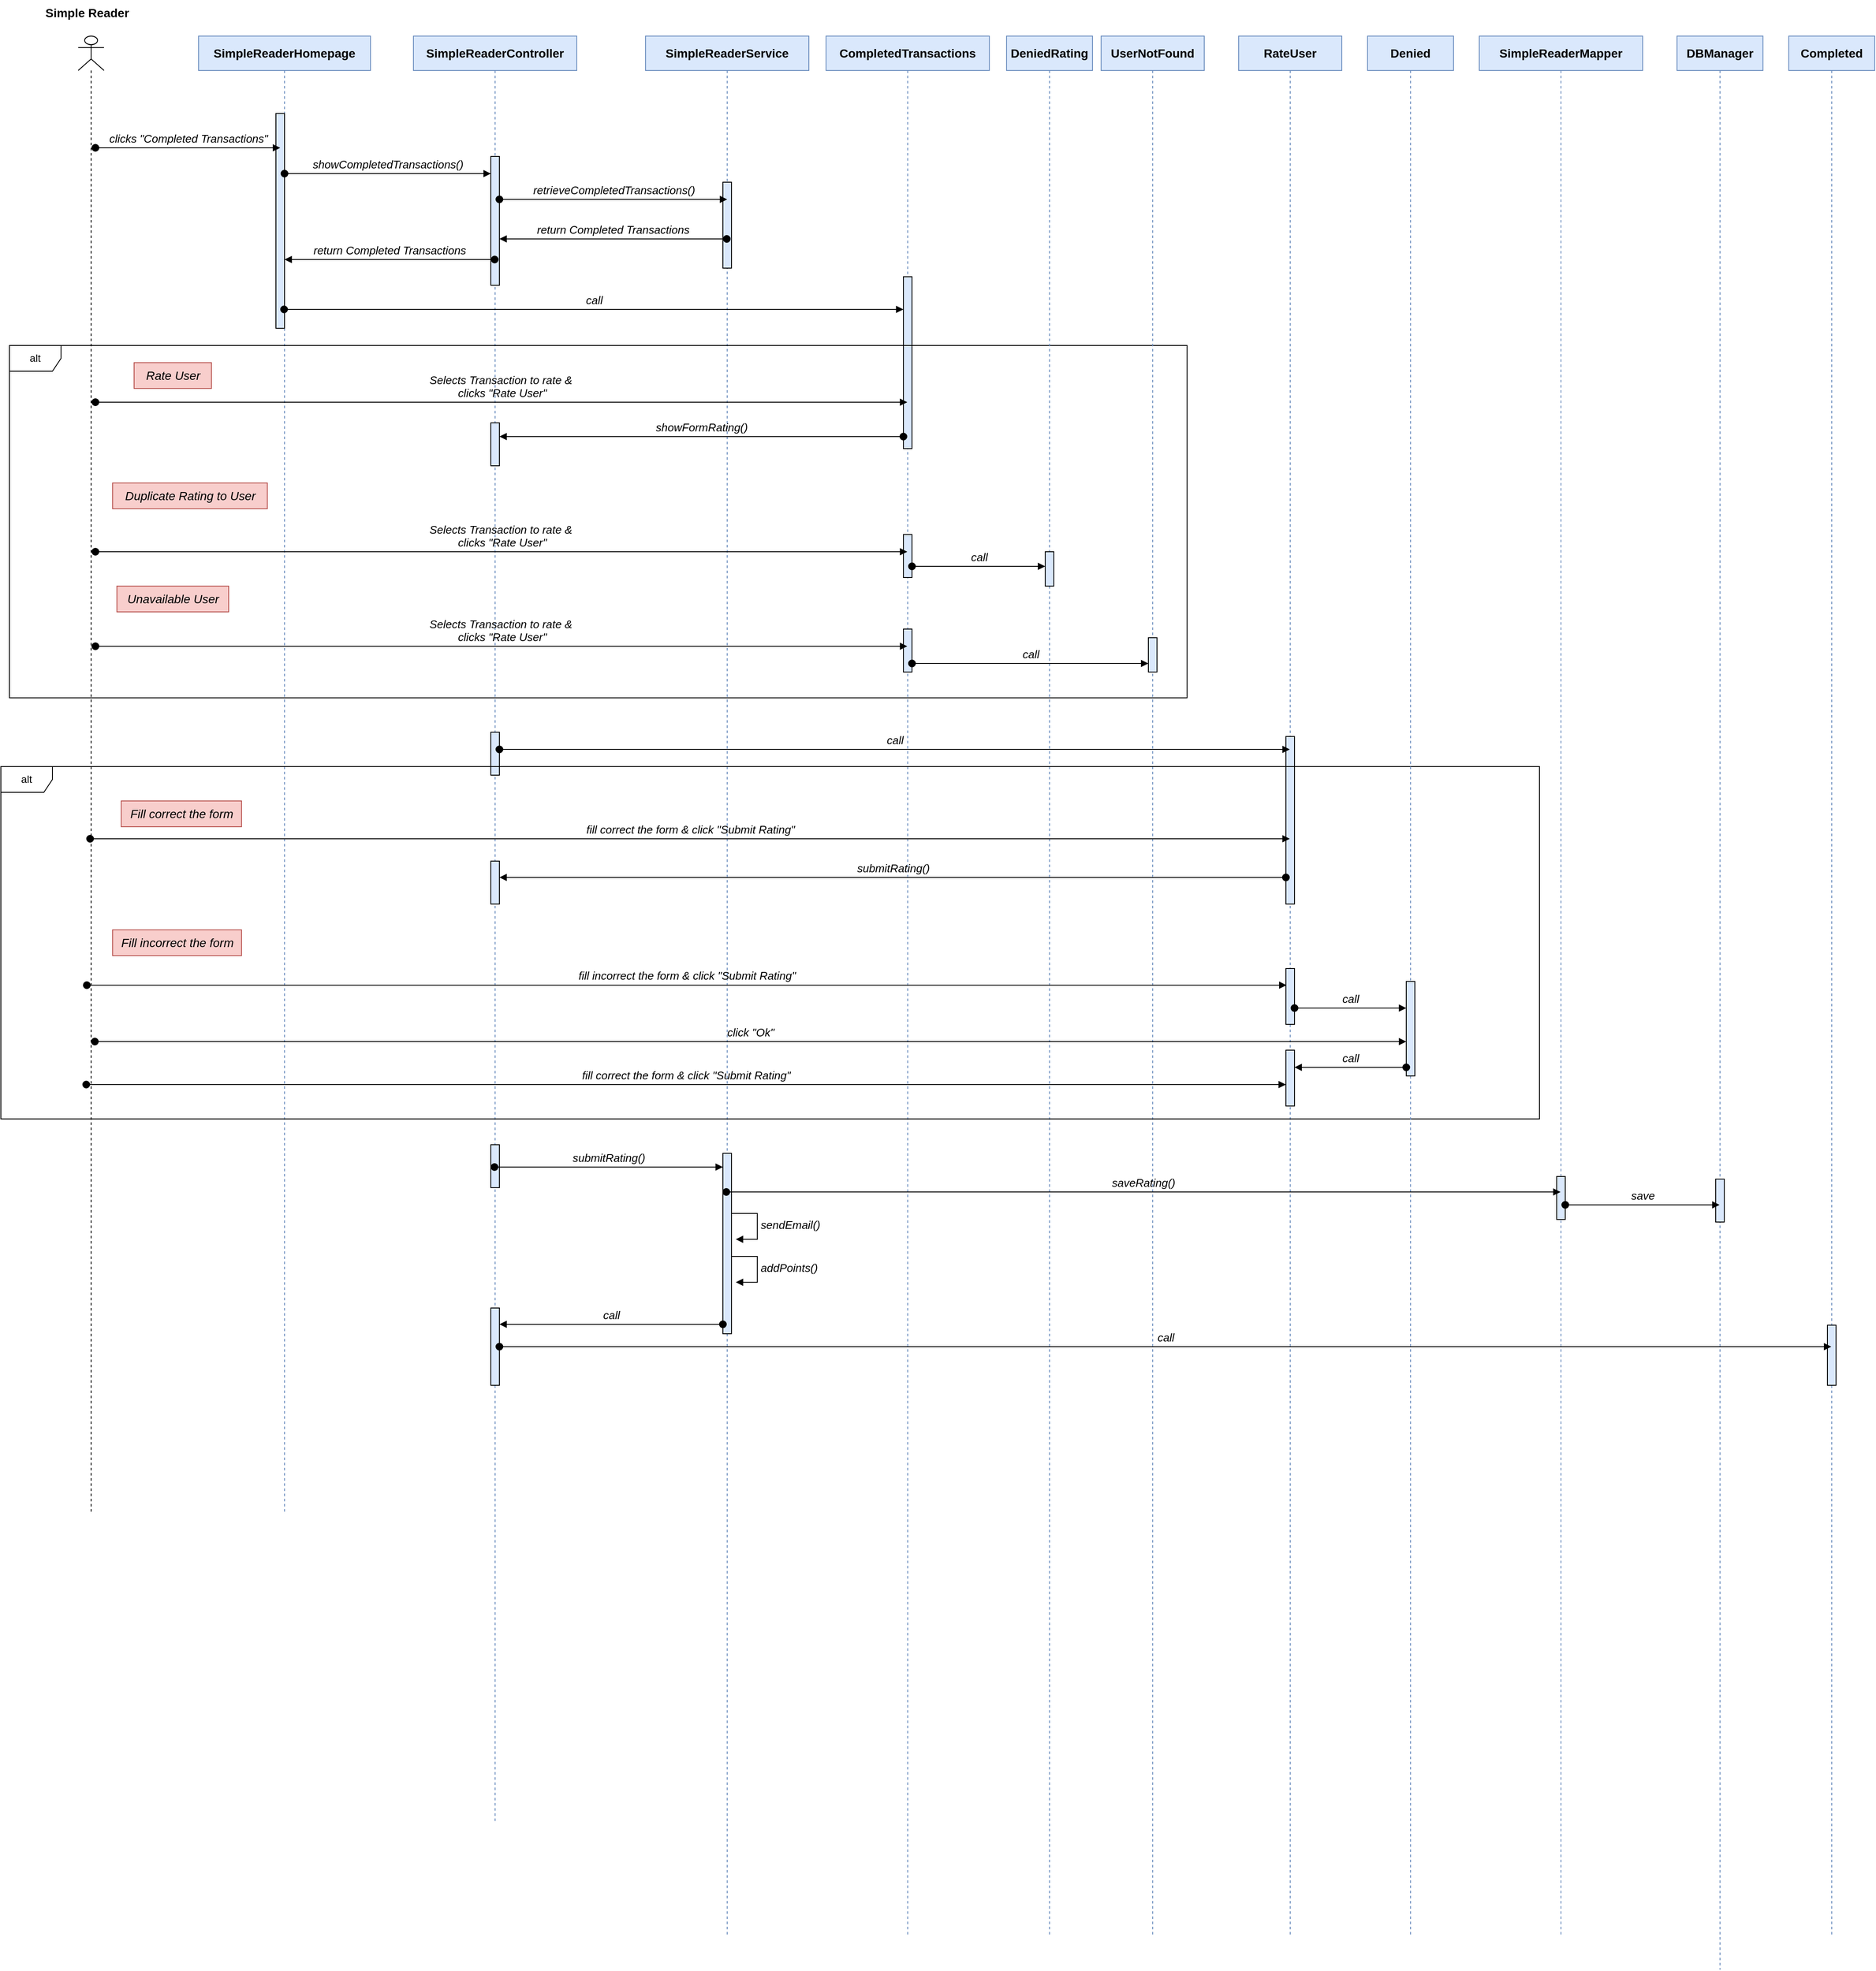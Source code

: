 <mxfile version="27.0.1">
  <diagram name="Page-1" id="gdk5aPpvohi60svLRi7g">
    <mxGraphModel dx="3494" dy="1987" grid="1" gridSize="10" guides="1" tooltips="1" connect="1" arrows="1" fold="1" page="1" pageScale="1" pageWidth="850" pageHeight="1100" math="0" shadow="0">
      <root>
        <mxCell id="0" />
        <mxCell id="1" parent="0" />
        <mxCell id="RrkPj0W30C4GCfY4QQFr-2" value="" style="shape=umlLifeline;perimeter=lifelinePerimeter;whiteSpace=wrap;html=1;container=1;dropTarget=0;collapsible=0;recursiveResize=0;outlineConnect=0;portConstraint=eastwest;newEdgeStyle={&quot;curved&quot;:0,&quot;rounded&quot;:0};participant=umlActor;" parent="1" vertex="1">
          <mxGeometry x="-830" y="-40" width="30" height="1720" as="geometry" />
        </mxCell>
        <mxCell id="RrkPj0W30C4GCfY4QQFr-3" value="SimpleReaderHomepage" style="shape=umlLifeline;perimeter=lifelinePerimeter;whiteSpace=wrap;html=1;container=1;dropTarget=0;collapsible=0;recursiveResize=0;outlineConnect=0;portConstraint=eastwest;newEdgeStyle={&quot;curved&quot;:0,&quot;rounded&quot;:0};fontSize=14;fontStyle=1;fillColor=#dae8fc;strokeColor=#6c8ebf;" parent="1" vertex="1">
          <mxGeometry x="-690" y="-40" width="200" height="1720" as="geometry" />
        </mxCell>
        <mxCell id="RrkPj0W30C4GCfY4QQFr-4" value="" style="html=1;points=[[0,0,0,0,5],[0,1,0,0,-5],[1,0,0,0,5],[1,1,0,0,-5]];perimeter=orthogonalPerimeter;outlineConnect=0;targetShapes=umlLifeline;portConstraint=eastwest;newEdgeStyle={&quot;curved&quot;:0,&quot;rounded&quot;:0};strokeColor=#000000;fillColor=#dae8fc;" parent="RrkPj0W30C4GCfY4QQFr-3" vertex="1">
          <mxGeometry x="90" y="90" width="10" height="250" as="geometry" />
        </mxCell>
        <mxCell id="RrkPj0W30C4GCfY4QQFr-5" value="SimpleReaderController" style="shape=umlLifeline;perimeter=lifelinePerimeter;whiteSpace=wrap;html=1;container=1;dropTarget=0;collapsible=0;recursiveResize=0;outlineConnect=0;portConstraint=eastwest;newEdgeStyle={&quot;curved&quot;:0,&quot;rounded&quot;:0};fontSize=14;fontStyle=1;fillColor=#dae8fc;strokeColor=#6c8ebf;" parent="1" vertex="1">
          <mxGeometry x="-440" y="-40" width="190" height="2080" as="geometry" />
        </mxCell>
        <mxCell id="RrkPj0W30C4GCfY4QQFr-6" value="" style="html=1;points=[[0,0,0,0,5],[0,1,0,0,-5],[1,0,0,0,5],[1,1,0,0,-5]];perimeter=orthogonalPerimeter;outlineConnect=0;targetShapes=umlLifeline;portConstraint=eastwest;newEdgeStyle={&quot;curved&quot;:0,&quot;rounded&quot;:0};strokeColor=#000000;fillColor=#dae8fc;" parent="RrkPj0W30C4GCfY4QQFr-5" vertex="1">
          <mxGeometry x="90" y="140" width="10" height="150" as="geometry" />
        </mxCell>
        <mxCell id="RrkPj0W30C4GCfY4QQFr-27" value="" style="html=1;points=[[0,0,0,0,5],[0,1,0,0,-5],[1,0,0,0,5],[1,1,0,0,-5]];perimeter=orthogonalPerimeter;outlineConnect=0;targetShapes=umlLifeline;portConstraint=eastwest;newEdgeStyle={&quot;curved&quot;:0,&quot;rounded&quot;:0};strokeColor=#000000;fillColor=#dae8fc;" parent="RrkPj0W30C4GCfY4QQFr-5" vertex="1">
          <mxGeometry x="90" y="450" width="10" height="50" as="geometry" />
        </mxCell>
        <mxCell id="RrkPj0W30C4GCfY4QQFr-43" value="" style="html=1;points=[[0,0,0,0,5],[0,1,0,0,-5],[1,0,0,0,5],[1,1,0,0,-5]];perimeter=orthogonalPerimeter;outlineConnect=0;targetShapes=umlLifeline;portConstraint=eastwest;newEdgeStyle={&quot;curved&quot;:0,&quot;rounded&quot;:0};strokeColor=#000000;fillColor=#dae8fc;" parent="RrkPj0W30C4GCfY4QQFr-5" vertex="1">
          <mxGeometry x="90" y="810" width="10" height="50" as="geometry" />
        </mxCell>
        <mxCell id="RrkPj0W30C4GCfY4QQFr-50" value="" style="html=1;points=[[0,0,0,0,5],[0,1,0,0,-5],[1,0,0,0,5],[1,1,0,0,-5]];perimeter=orthogonalPerimeter;outlineConnect=0;targetShapes=umlLifeline;portConstraint=eastwest;newEdgeStyle={&quot;curved&quot;:0,&quot;rounded&quot;:0};strokeColor=#000000;fillColor=#dae8fc;" parent="RrkPj0W30C4GCfY4QQFr-5" vertex="1">
          <mxGeometry x="90" y="960" width="10" height="50" as="geometry" />
        </mxCell>
        <mxCell id="RrkPj0W30C4GCfY4QQFr-65" value="" style="html=1;points=[[0,0,0,0,5],[0,1,0,0,-5],[1,0,0,0,5],[1,1,0,0,-5]];perimeter=orthogonalPerimeter;outlineConnect=0;targetShapes=umlLifeline;portConstraint=eastwest;newEdgeStyle={&quot;curved&quot;:0,&quot;rounded&quot;:0};strokeColor=#000000;fillColor=#dae8fc;" parent="RrkPj0W30C4GCfY4QQFr-5" vertex="1">
          <mxGeometry x="90" y="1290" width="10" height="50" as="geometry" />
        </mxCell>
        <mxCell id="RrkPj0W30C4GCfY4QQFr-81" value="" style="html=1;points=[[0,0,0,0,5],[0,1,0,0,-5],[1,0,0,0,5],[1,1,0,0,-5]];perimeter=orthogonalPerimeter;outlineConnect=0;targetShapes=umlLifeline;portConstraint=eastwest;newEdgeStyle={&quot;curved&quot;:0,&quot;rounded&quot;:0};strokeColor=#000000;fillColor=#dae8fc;" parent="RrkPj0W30C4GCfY4QQFr-5" vertex="1">
          <mxGeometry x="90" y="1480" width="10" height="90" as="geometry" />
        </mxCell>
        <mxCell id="RrkPj0W30C4GCfY4QQFr-9" value="clicks &quot;Completed Transactions&quot;" style="html=1;verticalAlign=bottom;startArrow=oval;startFill=1;endArrow=block;startSize=8;curved=0;rounded=0;fontSize=13;fontStyle=2;labelBackgroundColor=none;" parent="1" edge="1">
          <mxGeometry width="60" relative="1" as="geometry">
            <mxPoint x="-810" y="90" as="sourcePoint" />
            <mxPoint x="-595" y="90" as="targetPoint" />
          </mxGeometry>
        </mxCell>
        <mxCell id="RrkPj0W30C4GCfY4QQFr-10" value="showCompletedTransactions()" style="html=1;verticalAlign=bottom;startArrow=oval;startFill=1;endArrow=block;startSize=8;curved=0;rounded=0;fontSize=13;fontStyle=2;labelBackgroundColor=none;" parent="1" edge="1">
          <mxGeometry width="60" relative="1" as="geometry">
            <mxPoint x="-590" y="120" as="sourcePoint" />
            <mxPoint x="-350" y="120" as="targetPoint" />
          </mxGeometry>
        </mxCell>
        <mxCell id="RrkPj0W30C4GCfY4QQFr-11" value="SimpleReaderService" style="shape=umlLifeline;perimeter=lifelinePerimeter;whiteSpace=wrap;html=1;container=1;dropTarget=0;collapsible=0;recursiveResize=0;outlineConnect=0;portConstraint=eastwest;newEdgeStyle={&quot;curved&quot;:0,&quot;rounded&quot;:0};fontSize=14;fontStyle=1;fillColor=#dae8fc;strokeColor=#6c8ebf;" parent="1" vertex="1">
          <mxGeometry x="-170" y="-40" width="190" height="2210" as="geometry" />
        </mxCell>
        <mxCell id="RrkPj0W30C4GCfY4QQFr-12" value="" style="html=1;points=[[0,0,0,0,5],[0,1,0,0,-5],[1,0,0,0,5],[1,1,0,0,-5]];perimeter=orthogonalPerimeter;outlineConnect=0;targetShapes=umlLifeline;portConstraint=eastwest;newEdgeStyle={&quot;curved&quot;:0,&quot;rounded&quot;:0};strokeColor=#000000;fillColor=#dae8fc;" parent="RrkPj0W30C4GCfY4QQFr-11" vertex="1">
          <mxGeometry x="90" y="170" width="10" height="100" as="geometry" />
        </mxCell>
        <mxCell id="RrkPj0W30C4GCfY4QQFr-67" value="" style="html=1;points=[[0,0,0,0,5],[0,1,0,0,-5],[1,0,0,0,5],[1,1,0,0,-5]];perimeter=orthogonalPerimeter;outlineConnect=0;targetShapes=umlLifeline;portConstraint=eastwest;newEdgeStyle={&quot;curved&quot;:0,&quot;rounded&quot;:0};strokeColor=#000000;fillColor=#dae8fc;" parent="RrkPj0W30C4GCfY4QQFr-11" vertex="1">
          <mxGeometry x="90" y="1300" width="10" height="210" as="geometry" />
        </mxCell>
        <mxCell id="RrkPj0W30C4GCfY4QQFr-14" value="retrieveCompletedTransactions()" style="html=1;verticalAlign=bottom;startArrow=oval;startFill=1;endArrow=block;startSize=8;curved=0;rounded=0;fontSize=13;fontStyle=2;labelBackgroundColor=none;" parent="1" edge="1">
          <mxGeometry width="60" relative="1" as="geometry">
            <mxPoint x="-340" y="150" as="sourcePoint" />
            <mxPoint x="-75" y="150" as="targetPoint" />
          </mxGeometry>
        </mxCell>
        <mxCell id="RrkPj0W30C4GCfY4QQFr-15" value="Simple Reader" style="text;html=1;align=center;verticalAlign=middle;resizable=0;points=[];autosize=1;strokeColor=none;fillColor=none;fontSize=14;fontStyle=1" parent="1" vertex="1">
          <mxGeometry x="-880" y="-82" width="120" height="30" as="geometry" />
        </mxCell>
        <mxCell id="RrkPj0W30C4GCfY4QQFr-16" value="return Completed Transactions" style="html=1;verticalAlign=bottom;startArrow=oval;startFill=1;endArrow=block;startSize=8;curved=0;rounded=0;fontSize=13;fontStyle=2;labelBackgroundColor=none;" parent="1" edge="1">
          <mxGeometry width="60" relative="1" as="geometry">
            <mxPoint x="-75.5" y="196" as="sourcePoint" />
            <mxPoint x="-340" y="196" as="targetPoint" />
          </mxGeometry>
        </mxCell>
        <mxCell id="RrkPj0W30C4GCfY4QQFr-17" value="return Completed Transactions" style="html=1;verticalAlign=bottom;startArrow=oval;startFill=1;endArrow=block;startSize=8;curved=0;rounded=0;fontSize=13;fontStyle=2;labelBackgroundColor=none;" parent="1" target="RrkPj0W30C4GCfY4QQFr-4" edge="1">
          <mxGeometry width="60" relative="1" as="geometry">
            <mxPoint x="-345.5" y="220" as="sourcePoint" />
            <mxPoint x="-610" y="220" as="targetPoint" />
          </mxGeometry>
        </mxCell>
        <mxCell id="RrkPj0W30C4GCfY4QQFr-18" value="CompletedTransactions" style="shape=umlLifeline;perimeter=lifelinePerimeter;whiteSpace=wrap;html=1;container=1;dropTarget=0;collapsible=0;recursiveResize=0;outlineConnect=0;portConstraint=eastwest;newEdgeStyle={&quot;curved&quot;:0,&quot;rounded&quot;:0};fontSize=14;fontStyle=1;fillColor=#dae8fc;strokeColor=#6c8ebf;" parent="1" vertex="1">
          <mxGeometry x="40" y="-40" width="190" height="2210" as="geometry" />
        </mxCell>
        <mxCell id="RrkPj0W30C4GCfY4QQFr-19" value="" style="html=1;points=[[0,0,0,0,5],[0,1,0,0,-5],[1,0,0,0,5],[1,1,0,0,-5]];perimeter=orthogonalPerimeter;outlineConnect=0;targetShapes=umlLifeline;portConstraint=eastwest;newEdgeStyle={&quot;curved&quot;:0,&quot;rounded&quot;:0};strokeColor=#000000;fillColor=#dae8fc;" parent="RrkPj0W30C4GCfY4QQFr-18" vertex="1">
          <mxGeometry x="90" y="280" width="10" height="200" as="geometry" />
        </mxCell>
        <mxCell id="RrkPj0W30C4GCfY4QQFr-30" value="" style="html=1;points=[[0,0,0,0,5],[0,1,0,0,-5],[1,0,0,0,5],[1,1,0,0,-5]];perimeter=orthogonalPerimeter;outlineConnect=0;targetShapes=umlLifeline;portConstraint=eastwest;newEdgeStyle={&quot;curved&quot;:0,&quot;rounded&quot;:0};strokeColor=#000000;fillColor=#dae8fc;" parent="RrkPj0W30C4GCfY4QQFr-18" vertex="1">
          <mxGeometry x="90" y="580" width="10" height="50" as="geometry" />
        </mxCell>
        <mxCell id="RrkPj0W30C4GCfY4QQFr-35" value="" style="html=1;points=[[0,0,0,0,5],[0,1,0,0,-5],[1,0,0,0,5],[1,1,0,0,-5]];perimeter=orthogonalPerimeter;outlineConnect=0;targetShapes=umlLifeline;portConstraint=eastwest;newEdgeStyle={&quot;curved&quot;:0,&quot;rounded&quot;:0};strokeColor=#000000;fillColor=#dae8fc;" parent="RrkPj0W30C4GCfY4QQFr-18" vertex="1">
          <mxGeometry x="90" y="690" width="10" height="50" as="geometry" />
        </mxCell>
        <mxCell id="RrkPj0W30C4GCfY4QQFr-21" value="call" style="html=1;verticalAlign=bottom;startArrow=oval;startFill=1;endArrow=block;startSize=8;curved=0;rounded=0;fontSize=13;fontStyle=2;labelBackgroundColor=none;" parent="1" edge="1">
          <mxGeometry width="60" relative="1" as="geometry">
            <mxPoint x="-590.5" y="278" as="sourcePoint" />
            <mxPoint x="130" y="278" as="targetPoint" />
          </mxGeometry>
        </mxCell>
        <mxCell id="RrkPj0W30C4GCfY4QQFr-22" value="Selects Transaction to rate &amp;amp;&amp;nbsp;&lt;div&gt;clicks &quot;Rate User&quot;&lt;/div&gt;" style="html=1;verticalAlign=bottom;startArrow=oval;startFill=1;endArrow=block;startSize=8;curved=0;rounded=0;fontSize=13;fontStyle=2;labelBackgroundColor=none;" parent="1" edge="1">
          <mxGeometry width="60" relative="1" as="geometry">
            <mxPoint x="-810" y="386" as="sourcePoint" />
            <mxPoint x="134.5" y="386" as="targetPoint" />
          </mxGeometry>
        </mxCell>
        <mxCell id="RrkPj0W30C4GCfY4QQFr-23" value="alt" style="shape=umlFrame;whiteSpace=wrap;html=1;pointerEvents=0;" parent="1" vertex="1">
          <mxGeometry x="-910" y="320" width="1370" height="410" as="geometry" />
        </mxCell>
        <mxCell id="RrkPj0W30C4GCfY4QQFr-24" value="Rate User" style="text;html=1;align=center;verticalAlign=middle;resizable=0;points=[];autosize=1;fontSize=14;fontStyle=2;fillColor=#f8cecc;strokeColor=#b85450;" parent="1" vertex="1">
          <mxGeometry x="-765" y="340" width="90" height="30" as="geometry" />
        </mxCell>
        <mxCell id="RrkPj0W30C4GCfY4QQFr-25" value="Duplicate Rating to User" style="text;html=1;align=center;verticalAlign=middle;resizable=0;points=[];autosize=1;fontSize=14;fontStyle=2;fillColor=#f8cecc;strokeColor=#b85450;" parent="1" vertex="1">
          <mxGeometry x="-790" y="480" width="180" height="30" as="geometry" />
        </mxCell>
        <mxCell id="RrkPj0W30C4GCfY4QQFr-26" value="Unavailable User" style="text;html=1;align=center;verticalAlign=middle;resizable=0;points=[];autosize=1;fontSize=14;fontStyle=2;fillColor=#f8cecc;strokeColor=#b85450;" parent="1" vertex="1">
          <mxGeometry x="-785" y="600" width="130" height="30" as="geometry" />
        </mxCell>
        <mxCell id="RrkPj0W30C4GCfY4QQFr-28" value="showFormRating()" style="html=1;verticalAlign=bottom;startArrow=oval;startFill=1;endArrow=block;startSize=8;curved=0;rounded=0;fontSize=13;fontStyle=2;labelBackgroundColor=none;" parent="1" target="RrkPj0W30C4GCfY4QQFr-27" edge="1">
          <mxGeometry width="60" relative="1" as="geometry">
            <mxPoint x="130.0" y="426" as="sourcePoint" />
            <mxPoint x="-585" y="426" as="targetPoint" />
          </mxGeometry>
        </mxCell>
        <mxCell id="RrkPj0W30C4GCfY4QQFr-29" value="Selects Transaction to rate &amp;amp;&amp;nbsp;&lt;div&gt;clicks &quot;Rate User&quot;&lt;/div&gt;" style="html=1;verticalAlign=bottom;startArrow=oval;startFill=1;endArrow=block;startSize=8;curved=0;rounded=0;fontSize=13;fontStyle=2;labelBackgroundColor=none;" parent="1" edge="1">
          <mxGeometry width="60" relative="1" as="geometry">
            <mxPoint x="-810" y="560" as="sourcePoint" />
            <mxPoint x="134.5" y="560" as="targetPoint" />
          </mxGeometry>
        </mxCell>
        <mxCell id="RrkPj0W30C4GCfY4QQFr-31" value="DeniedRating" style="shape=umlLifeline;perimeter=lifelinePerimeter;whiteSpace=wrap;html=1;container=1;dropTarget=0;collapsible=0;recursiveResize=0;outlineConnect=0;portConstraint=eastwest;newEdgeStyle={&quot;curved&quot;:0,&quot;rounded&quot;:0};fontSize=14;fontStyle=1;fillColor=#dae8fc;strokeColor=#6c8ebf;" parent="1" vertex="1">
          <mxGeometry x="250" y="-40" width="100" height="2210" as="geometry" />
        </mxCell>
        <mxCell id="RrkPj0W30C4GCfY4QQFr-32" value="" style="html=1;points=[[0,0,0,0,5],[0,1,0,0,-5],[1,0,0,0,5],[1,1,0,0,-5]];perimeter=orthogonalPerimeter;outlineConnect=0;targetShapes=umlLifeline;portConstraint=eastwest;newEdgeStyle={&quot;curved&quot;:0,&quot;rounded&quot;:0};strokeColor=#000000;fillColor=#dae8fc;" parent="RrkPj0W30C4GCfY4QQFr-31" vertex="1">
          <mxGeometry x="45" y="600" width="10" height="40" as="geometry" />
        </mxCell>
        <mxCell id="RrkPj0W30C4GCfY4QQFr-34" value="call" style="html=1;verticalAlign=bottom;startArrow=oval;startFill=1;endArrow=block;startSize=8;curved=0;rounded=0;fontSize=13;fontStyle=2;labelBackgroundColor=none;" parent="1" target="RrkPj0W30C4GCfY4QQFr-32" edge="1">
          <mxGeometry width="60" relative="1" as="geometry">
            <mxPoint x="140" y="577" as="sourcePoint" />
            <mxPoint x="290" y="577" as="targetPoint" />
          </mxGeometry>
        </mxCell>
        <mxCell id="RrkPj0W30C4GCfY4QQFr-37" value="Selects Transaction to rate &amp;amp;&amp;nbsp;&lt;div&gt;clicks &quot;Rate User&quot;&lt;/div&gt;" style="html=1;verticalAlign=bottom;startArrow=oval;startFill=1;endArrow=block;startSize=8;curved=0;rounded=0;fontSize=13;fontStyle=2;labelBackgroundColor=none;" parent="1" edge="1">
          <mxGeometry width="60" relative="1" as="geometry">
            <mxPoint x="-810" y="670" as="sourcePoint" />
            <mxPoint x="134.5" y="670" as="targetPoint" />
          </mxGeometry>
        </mxCell>
        <mxCell id="RrkPj0W30C4GCfY4QQFr-38" value="call" style="html=1;verticalAlign=bottom;startArrow=oval;startFill=1;endArrow=block;startSize=8;curved=0;rounded=0;fontSize=13;fontStyle=2;labelBackgroundColor=none;" parent="1" target="RrkPj0W30C4GCfY4QQFr-39" edge="1">
          <mxGeometry width="60" relative="1" as="geometry">
            <mxPoint x="140" y="690" as="sourcePoint" />
            <mxPoint x="290" y="690" as="targetPoint" />
          </mxGeometry>
        </mxCell>
        <mxCell id="RrkPj0W30C4GCfY4QQFr-40" value="UserNotFound" style="shape=umlLifeline;perimeter=lifelinePerimeter;whiteSpace=wrap;html=1;container=1;dropTarget=0;collapsible=0;recursiveResize=0;outlineConnect=0;portConstraint=eastwest;newEdgeStyle={&quot;curved&quot;:0,&quot;rounded&quot;:0};fontSize=14;fontStyle=1;fillColor=#dae8fc;strokeColor=#6c8ebf;" parent="1" vertex="1">
          <mxGeometry x="360" y="-40" width="120" height="2210" as="geometry" />
        </mxCell>
        <mxCell id="RrkPj0W30C4GCfY4QQFr-39" value="" style="html=1;points=[[0,0,0,0,5],[0,1,0,0,-5],[1,0,0,0,5],[1,1,0,0,-5]];perimeter=orthogonalPerimeter;outlineConnect=0;targetShapes=umlLifeline;portConstraint=eastwest;newEdgeStyle={&quot;curved&quot;:0,&quot;rounded&quot;:0};strokeColor=#000000;fillColor=#dae8fc;" parent="RrkPj0W30C4GCfY4QQFr-40" vertex="1">
          <mxGeometry x="55" y="700" width="10" height="40" as="geometry" />
        </mxCell>
        <mxCell id="RrkPj0W30C4GCfY4QQFr-44" value="RateUser" style="shape=umlLifeline;perimeter=lifelinePerimeter;whiteSpace=wrap;html=1;container=1;dropTarget=0;collapsible=0;recursiveResize=0;outlineConnect=0;portConstraint=eastwest;newEdgeStyle={&quot;curved&quot;:0,&quot;rounded&quot;:0};fontSize=14;fontStyle=1;fillColor=#dae8fc;strokeColor=#6c8ebf;" parent="1" vertex="1">
          <mxGeometry x="520" y="-40" width="120" height="2210" as="geometry" />
        </mxCell>
        <mxCell id="RrkPj0W30C4GCfY4QQFr-45" value="" style="html=1;points=[[0,0,0,0,5],[0,1,0,0,-5],[1,0,0,0,5],[1,1,0,0,-5]];perimeter=orthogonalPerimeter;outlineConnect=0;targetShapes=umlLifeline;portConstraint=eastwest;newEdgeStyle={&quot;curved&quot;:0,&quot;rounded&quot;:0};strokeColor=#000000;fillColor=#dae8fc;" parent="RrkPj0W30C4GCfY4QQFr-44" vertex="1">
          <mxGeometry x="55" y="815" width="10" height="195" as="geometry" />
        </mxCell>
        <mxCell id="RrkPj0W30C4GCfY4QQFr-46" value="call" style="html=1;verticalAlign=bottom;startArrow=oval;startFill=1;endArrow=block;startSize=8;curved=0;rounded=0;fontSize=13;fontStyle=2;labelBackgroundColor=none;" parent="1" target="RrkPj0W30C4GCfY4QQFr-44" edge="1">
          <mxGeometry width="60" relative="1" as="geometry">
            <mxPoint x="-340" y="790" as="sourcePoint" />
            <mxPoint x="380.5" y="790" as="targetPoint" />
          </mxGeometry>
        </mxCell>
        <mxCell id="RrkPj0W30C4GCfY4QQFr-47" value="fill correct the form &amp;amp; click &quot;Submit Rating&quot;" style="html=1;verticalAlign=bottom;startArrow=oval;startFill=1;endArrow=block;startSize=8;curved=0;rounded=0;fontSize=13;fontStyle=2;labelBackgroundColor=none;" parent="1" edge="1">
          <mxGeometry width="60" relative="1" as="geometry">
            <mxPoint x="-816.167" y="894" as="sourcePoint" />
            <mxPoint x="579.5" y="894" as="targetPoint" />
          </mxGeometry>
        </mxCell>
        <mxCell id="RrkPj0W30C4GCfY4QQFr-48" value="alt" style="shape=umlFrame;whiteSpace=wrap;html=1;pointerEvents=0;" parent="1" vertex="1">
          <mxGeometry x="-920" y="810" width="1790" height="410" as="geometry" />
        </mxCell>
        <mxCell id="RrkPj0W30C4GCfY4QQFr-49" value="Fill correct the form" style="text;html=1;align=center;verticalAlign=middle;resizable=0;points=[];autosize=1;fontSize=14;fontStyle=2;fillColor=#f8cecc;strokeColor=#b85450;" parent="1" vertex="1">
          <mxGeometry x="-780" y="850" width="140" height="30" as="geometry" />
        </mxCell>
        <mxCell id="RrkPj0W30C4GCfY4QQFr-51" value="submitRating()" style="html=1;verticalAlign=bottom;startArrow=oval;startFill=1;endArrow=block;startSize=8;curved=0;rounded=0;fontSize=13;fontStyle=2;labelBackgroundColor=none;" parent="1" edge="1">
          <mxGeometry width="60" relative="1" as="geometry">
            <mxPoint x="575" y="939" as="sourcePoint" />
            <mxPoint x="-340" y="939" as="targetPoint" />
          </mxGeometry>
        </mxCell>
        <mxCell id="RrkPj0W30C4GCfY4QQFr-52" value="Fill incorrect the form" style="text;html=1;align=center;verticalAlign=middle;resizable=0;points=[];autosize=1;fontSize=14;fontStyle=2;fillColor=#f8cecc;strokeColor=#b85450;" parent="1" vertex="1">
          <mxGeometry x="-790" y="1000" width="150" height="30" as="geometry" />
        </mxCell>
        <mxCell id="RrkPj0W30C4GCfY4QQFr-53" value="fill incorrect the form &amp;amp; click &quot;Submit Rating&quot;" style="html=1;verticalAlign=bottom;startArrow=oval;startFill=1;endArrow=block;startSize=8;curved=0;rounded=0;fontSize=13;fontStyle=2;labelBackgroundColor=none;" parent="1" edge="1">
          <mxGeometry width="60" relative="1" as="geometry">
            <mxPoint x="-819.997" y="1064.37" as="sourcePoint" />
            <mxPoint x="575.67" y="1064.37" as="targetPoint" />
          </mxGeometry>
        </mxCell>
        <mxCell id="RrkPj0W30C4GCfY4QQFr-54" value="" style="html=1;points=[[0,0,0,0,5],[0,1,0,0,-5],[1,0,0,0,5],[1,1,0,0,-5]];perimeter=orthogonalPerimeter;outlineConnect=0;targetShapes=umlLifeline;portConstraint=eastwest;newEdgeStyle={&quot;curved&quot;:0,&quot;rounded&quot;:0};strokeColor=#000000;fillColor=#dae8fc;" parent="1" vertex="1">
          <mxGeometry x="575" y="1045" width="10" height="65" as="geometry" />
        </mxCell>
        <mxCell id="RrkPj0W30C4GCfY4QQFr-56" value="Denied" style="shape=umlLifeline;perimeter=lifelinePerimeter;whiteSpace=wrap;html=1;container=1;dropTarget=0;collapsible=0;recursiveResize=0;outlineConnect=0;portConstraint=eastwest;newEdgeStyle={&quot;curved&quot;:0,&quot;rounded&quot;:0};fontSize=14;fontStyle=1;fillColor=#dae8fc;strokeColor=#6c8ebf;" parent="1" vertex="1">
          <mxGeometry x="670" y="-40" width="100" height="2210" as="geometry" />
        </mxCell>
        <mxCell id="RrkPj0W30C4GCfY4QQFr-57" value="" style="html=1;points=[[0,0,0,0,5],[0,1,0,0,-5],[1,0,0,0,5],[1,1,0,0,-5]];perimeter=orthogonalPerimeter;outlineConnect=0;targetShapes=umlLifeline;portConstraint=eastwest;newEdgeStyle={&quot;curved&quot;:0,&quot;rounded&quot;:0};strokeColor=#000000;fillColor=#dae8fc;" parent="RrkPj0W30C4GCfY4QQFr-56" vertex="1">
          <mxGeometry x="45" y="1100" width="10" height="110" as="geometry" />
        </mxCell>
        <mxCell id="RrkPj0W30C4GCfY4QQFr-58" value="call" style="html=1;verticalAlign=bottom;startArrow=oval;startFill=1;endArrow=block;startSize=8;curved=0;rounded=0;fontSize=13;fontStyle=2;labelBackgroundColor=none;" parent="1" edge="1">
          <mxGeometry width="60" relative="1" as="geometry">
            <mxPoint x="585" y="1091" as="sourcePoint" />
            <mxPoint x="715" y="1091" as="targetPoint" />
          </mxGeometry>
        </mxCell>
        <mxCell id="RrkPj0W30C4GCfY4QQFr-61" value="call" style="html=1;verticalAlign=bottom;startArrow=oval;startFill=1;endArrow=block;startSize=8;curved=0;rounded=0;fontSize=13;fontStyle=2;labelBackgroundColor=none;" parent="1" edge="1">
          <mxGeometry width="60" relative="1" as="geometry">
            <mxPoint x="715" y="1160" as="sourcePoint" />
            <mxPoint x="585" y="1160" as="targetPoint" />
          </mxGeometry>
        </mxCell>
        <mxCell id="RrkPj0W30C4GCfY4QQFr-62" value="click &quot;Ok&quot;" style="html=1;verticalAlign=bottom;startArrow=oval;startFill=1;endArrow=block;startSize=8;curved=0;rounded=0;fontSize=13;fontStyle=2;labelBackgroundColor=none;" parent="1" edge="1">
          <mxGeometry width="60" relative="1" as="geometry">
            <mxPoint x="-810.667" y="1130" as="sourcePoint" />
            <mxPoint x="715" y="1130" as="targetPoint" />
          </mxGeometry>
        </mxCell>
        <mxCell id="RrkPj0W30C4GCfY4QQFr-63" value="" style="html=1;points=[[0,0,0,0,5],[0,1,0,0,-5],[1,0,0,0,5],[1,1,0,0,-5]];perimeter=orthogonalPerimeter;outlineConnect=0;targetShapes=umlLifeline;portConstraint=eastwest;newEdgeStyle={&quot;curved&quot;:0,&quot;rounded&quot;:0};strokeColor=#000000;fillColor=#dae8fc;" parent="1" vertex="1">
          <mxGeometry x="575" y="1140" width="10" height="65" as="geometry" />
        </mxCell>
        <mxCell id="RrkPj0W30C4GCfY4QQFr-64" value="fill correct the form &amp;amp; click &quot;Submit Rating&quot;" style="html=1;verticalAlign=bottom;startArrow=oval;startFill=1;endArrow=block;startSize=8;curved=0;rounded=0;fontSize=13;fontStyle=2;labelBackgroundColor=none;" parent="1" edge="1">
          <mxGeometry width="60" relative="1" as="geometry">
            <mxPoint x="-820.667" y="1180" as="sourcePoint" />
            <mxPoint x="575" y="1180" as="targetPoint" />
          </mxGeometry>
        </mxCell>
        <mxCell id="RrkPj0W30C4GCfY4QQFr-66" value="submitRating()" style="html=1;verticalAlign=bottom;startArrow=oval;startFill=1;endArrow=block;startSize=8;curved=0;rounded=0;fontSize=13;fontStyle=2;labelBackgroundColor=none;" parent="1" edge="1">
          <mxGeometry width="60" relative="1" as="geometry">
            <mxPoint x="-345.676" y="1276" as="sourcePoint" />
            <mxPoint x="-80" y="1276" as="targetPoint" />
          </mxGeometry>
        </mxCell>
        <mxCell id="RrkPj0W30C4GCfY4QQFr-68" value="SimpleReaderMapper" style="shape=umlLifeline;perimeter=lifelinePerimeter;whiteSpace=wrap;html=1;container=1;dropTarget=0;collapsible=0;recursiveResize=0;outlineConnect=0;portConstraint=eastwest;newEdgeStyle={&quot;curved&quot;:0,&quot;rounded&quot;:0};fontSize=14;fontStyle=1;fillColor=#dae8fc;strokeColor=#6c8ebf;" parent="1" vertex="1">
          <mxGeometry x="800" y="-40" width="190" height="2210" as="geometry" />
        </mxCell>
        <mxCell id="RrkPj0W30C4GCfY4QQFr-70" value="" style="html=1;points=[[0,0,0,0,5],[0,1,0,0,-5],[1,0,0,0,5],[1,1,0,0,-5]];perimeter=orthogonalPerimeter;outlineConnect=0;targetShapes=umlLifeline;portConstraint=eastwest;newEdgeStyle={&quot;curved&quot;:0,&quot;rounded&quot;:0};strokeColor=#000000;fillColor=#dae8fc;" parent="RrkPj0W30C4GCfY4QQFr-68" vertex="1">
          <mxGeometry x="90" y="1327" width="10" height="50" as="geometry" />
        </mxCell>
        <mxCell id="RrkPj0W30C4GCfY4QQFr-71" value="DBManager" style="shape=umlLifeline;perimeter=lifelinePerimeter;whiteSpace=wrap;html=1;container=1;dropTarget=0;collapsible=0;recursiveResize=0;outlineConnect=0;portConstraint=eastwest;newEdgeStyle={&quot;curved&quot;:0,&quot;rounded&quot;:0};fontSize=14;fontStyle=1;fillColor=#dae8fc;strokeColor=#6c8ebf;" parent="1" vertex="1">
          <mxGeometry x="1030" y="-40" width="100" height="2250" as="geometry" />
        </mxCell>
        <mxCell id="RrkPj0W30C4GCfY4QQFr-73" value="" style="html=1;points=[[0,0,0,0,5],[0,1,0,0,-5],[1,0,0,0,5],[1,1,0,0,-5]];perimeter=orthogonalPerimeter;outlineConnect=0;targetShapes=umlLifeline;portConstraint=eastwest;newEdgeStyle={&quot;curved&quot;:0,&quot;rounded&quot;:0};strokeColor=#000000;fillColor=#dae8fc;" parent="RrkPj0W30C4GCfY4QQFr-71" vertex="1">
          <mxGeometry x="45" y="1330" width="10" height="50" as="geometry" />
        </mxCell>
        <mxCell id="RrkPj0W30C4GCfY4QQFr-74" value="saveRating()" style="html=1;verticalAlign=bottom;startArrow=oval;startFill=1;endArrow=block;startSize=8;curved=0;rounded=0;fontSize=13;fontStyle=2;labelBackgroundColor=none;" parent="1" edge="1">
          <mxGeometry width="60" relative="1" as="geometry">
            <mxPoint x="-76.038" y="1305" as="sourcePoint" />
            <mxPoint x="894.5" y="1305" as="targetPoint" />
          </mxGeometry>
        </mxCell>
        <mxCell id="RrkPj0W30C4GCfY4QQFr-75" value="save" style="html=1;verticalAlign=bottom;startArrow=oval;startFill=1;endArrow=block;startSize=8;curved=0;rounded=0;fontSize=13;fontStyle=2;labelBackgroundColor=none;" parent="1" target="RrkPj0W30C4GCfY4QQFr-71" edge="1">
          <mxGeometry width="60" relative="1" as="geometry">
            <mxPoint x="900" y="1320" as="sourcePoint" />
            <mxPoint x="1030" y="1320" as="targetPoint" />
          </mxGeometry>
        </mxCell>
        <mxCell id="RrkPj0W30C4GCfY4QQFr-76" value="sendEmail()" style="html=1;align=left;spacingLeft=2;endArrow=block;rounded=0;edgeStyle=orthogonalEdgeStyle;curved=0;rounded=0;fontSize=13;fontStyle=2" parent="1" edge="1">
          <mxGeometry relative="1" as="geometry">
            <mxPoint x="-70" y="1330" as="sourcePoint" />
            <Array as="points">
              <mxPoint x="-40" y="1360" />
            </Array>
            <mxPoint x="-65" y="1360.059" as="targetPoint" />
          </mxGeometry>
        </mxCell>
        <mxCell id="RrkPj0W30C4GCfY4QQFr-77" value="addPoints()" style="html=1;align=left;spacingLeft=2;endArrow=block;rounded=0;edgeStyle=orthogonalEdgeStyle;curved=0;rounded=0;fontSize=13;fontStyle=2" parent="1" edge="1">
          <mxGeometry relative="1" as="geometry">
            <mxPoint x="-70" y="1380" as="sourcePoint" />
            <Array as="points">
              <mxPoint x="-40" y="1410" />
            </Array>
            <mxPoint x="-65" y="1410.059" as="targetPoint" />
          </mxGeometry>
        </mxCell>
        <mxCell id="RrkPj0W30C4GCfY4QQFr-78" value="Completed" style="shape=umlLifeline;perimeter=lifelinePerimeter;whiteSpace=wrap;html=1;container=1;dropTarget=0;collapsible=0;recursiveResize=0;outlineConnect=0;portConstraint=eastwest;newEdgeStyle={&quot;curved&quot;:0,&quot;rounded&quot;:0};fontSize=14;fontStyle=1;fillColor=#dae8fc;strokeColor=#6c8ebf;" parent="1" vertex="1">
          <mxGeometry x="1160" y="-40" width="100" height="2210" as="geometry" />
        </mxCell>
        <mxCell id="RrkPj0W30C4GCfY4QQFr-79" value="" style="html=1;points=[[0,0,0,0,5],[0,1,0,0,-5],[1,0,0,0,5],[1,1,0,0,-5]];perimeter=orthogonalPerimeter;outlineConnect=0;targetShapes=umlLifeline;portConstraint=eastwest;newEdgeStyle={&quot;curved&quot;:0,&quot;rounded&quot;:0};strokeColor=#000000;fillColor=#dae8fc;" parent="RrkPj0W30C4GCfY4QQFr-78" vertex="1">
          <mxGeometry x="45" y="1500" width="10" height="70" as="geometry" />
        </mxCell>
        <mxCell id="RrkPj0W30C4GCfY4QQFr-80" value="call" style="html=1;verticalAlign=bottom;startArrow=oval;startFill=1;endArrow=block;startSize=8;curved=0;rounded=0;fontSize=13;fontStyle=2;labelBackgroundColor=none;" parent="1" source="RrkPj0W30C4GCfY4QQFr-81" target="RrkPj0W30C4GCfY4QQFr-78" edge="1">
          <mxGeometry width="60" relative="1" as="geometry">
            <mxPoint x="-139.998" y="1530" as="sourcePoint" />
            <mxPoint x="830.54" y="1530" as="targetPoint" />
          </mxGeometry>
        </mxCell>
        <mxCell id="RrkPj0W30C4GCfY4QQFr-83" value="call" style="html=1;verticalAlign=bottom;startArrow=oval;startFill=1;endArrow=block;startSize=8;curved=0;rounded=0;fontSize=13;fontStyle=2;labelBackgroundColor=none;exitX=0;exitY=1;exitDx=0;exitDy=-5;exitPerimeter=0;" parent="1" edge="1">
          <mxGeometry width="60" relative="1" as="geometry">
            <mxPoint x="-80" y="1459.0" as="sourcePoint" />
            <mxPoint x="-340" y="1459.0" as="targetPoint" />
          </mxGeometry>
        </mxCell>
      </root>
    </mxGraphModel>
  </diagram>
</mxfile>
